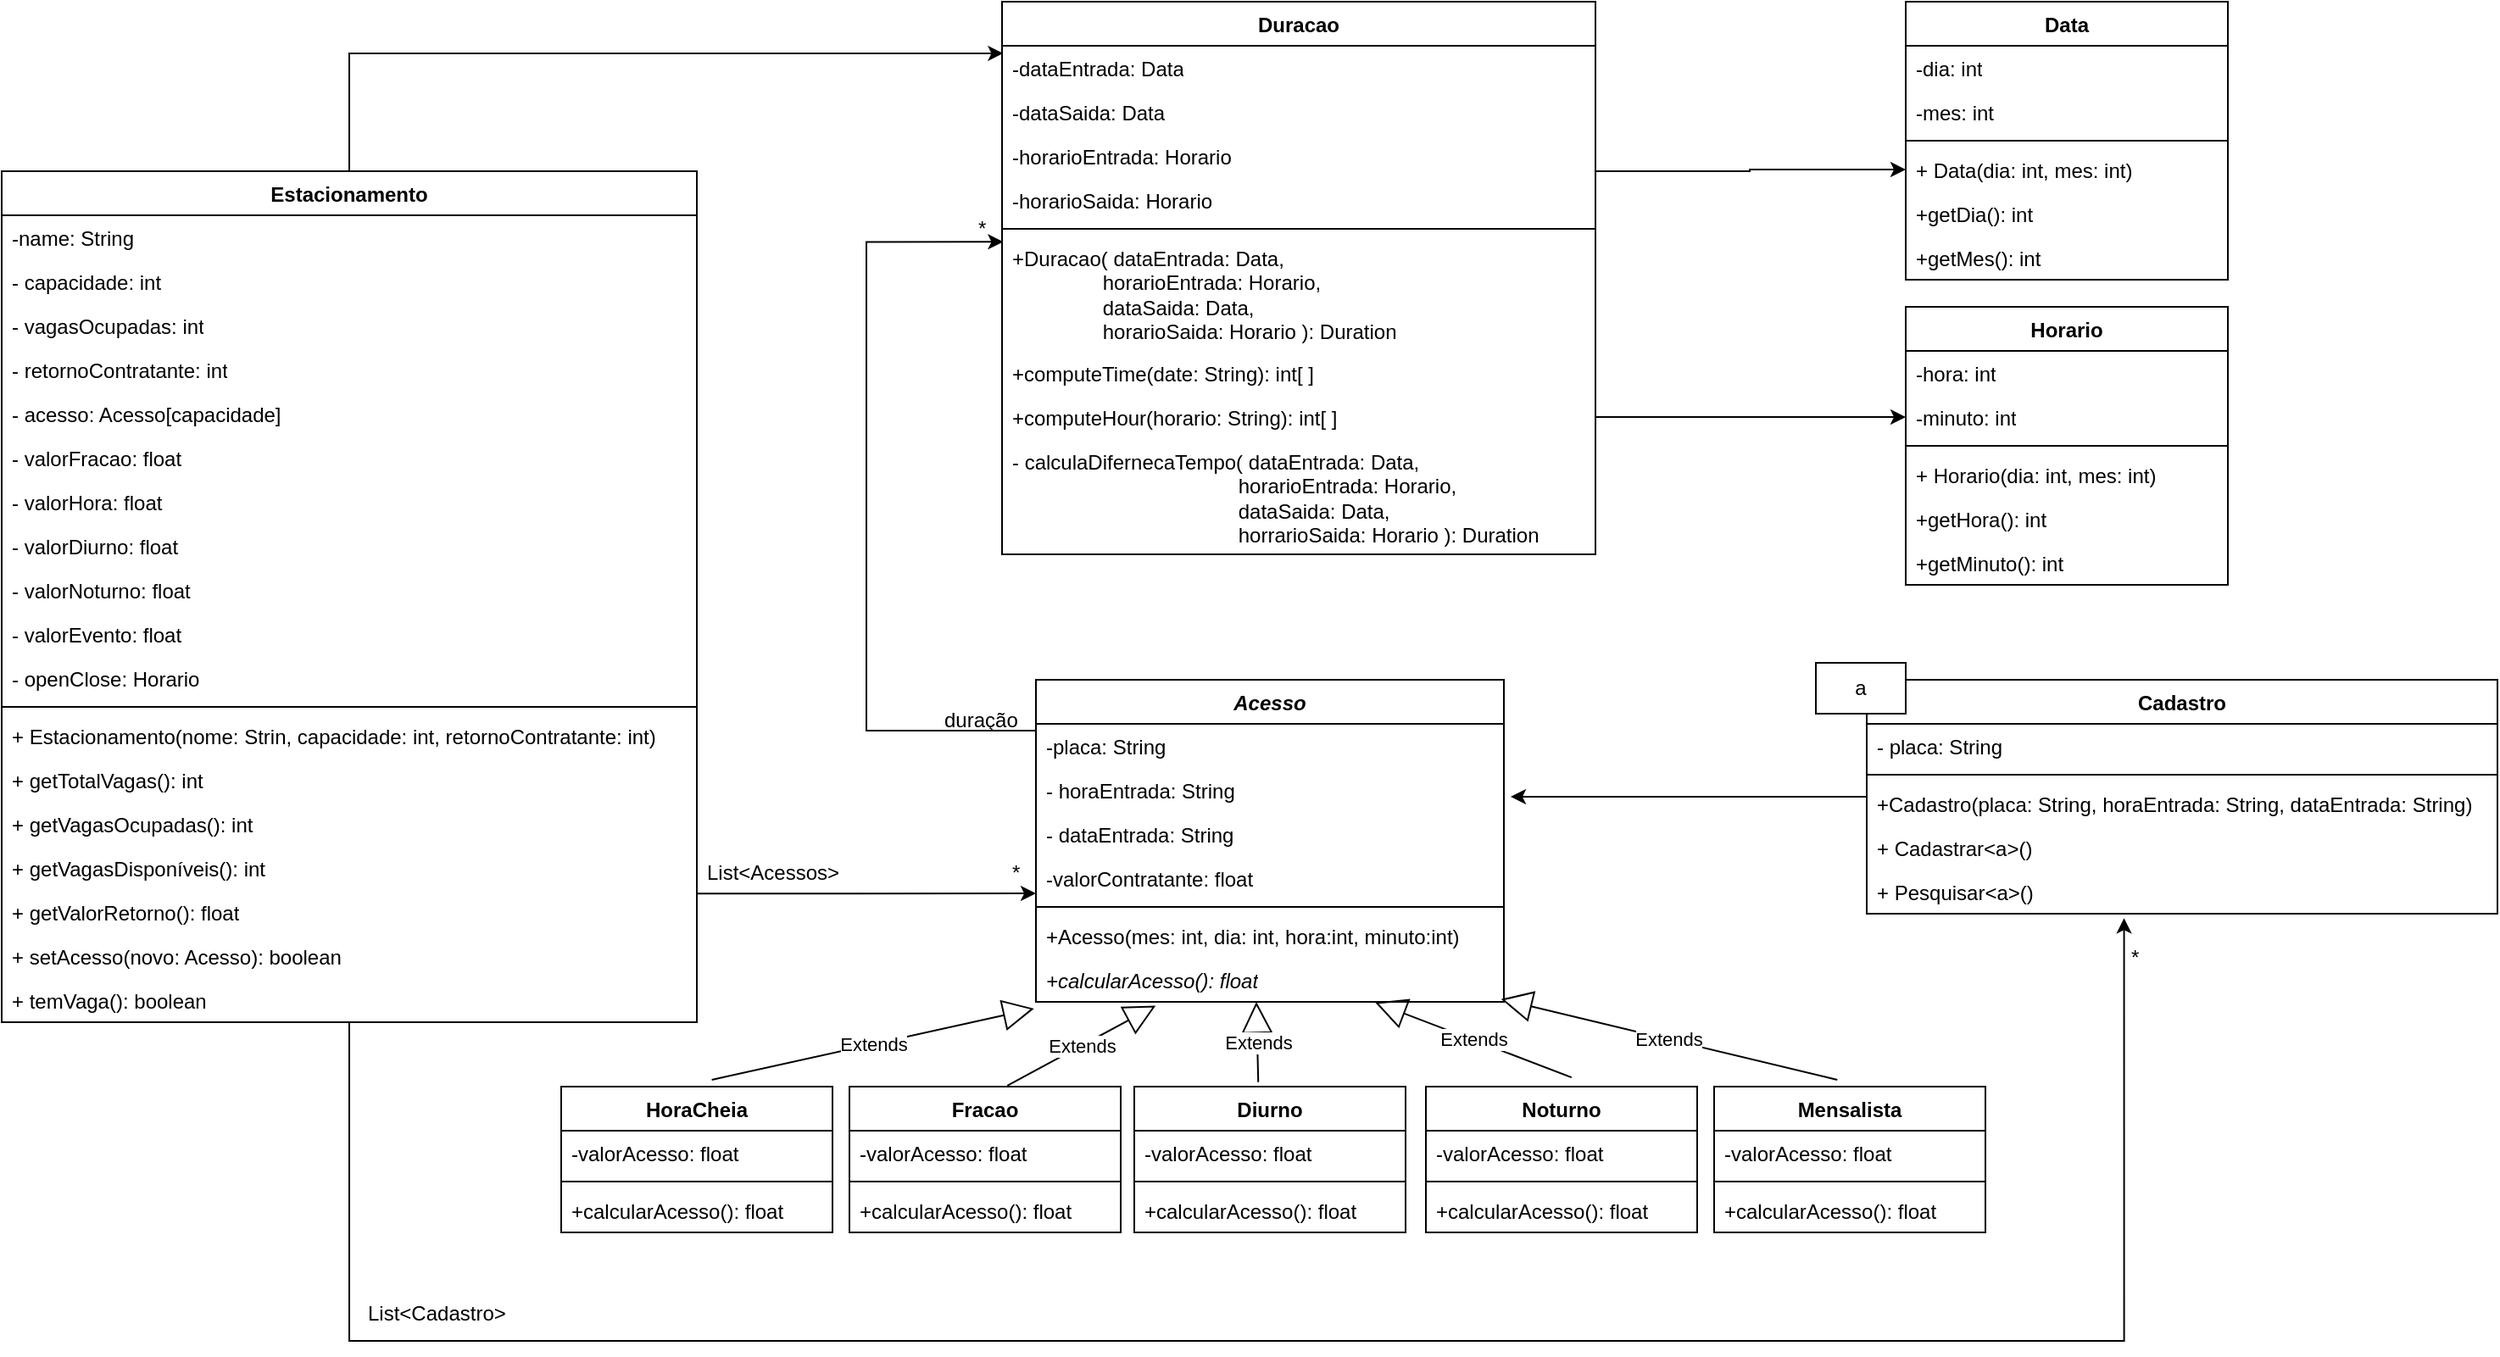<mxfile version="21.6.1" type="device">
  <diagram name="Página-1" id="mmUKzTArry9D1zL49pN7">
    <mxGraphModel dx="1120" dy="452" grid="1" gridSize="10" guides="1" tooltips="1" connect="1" arrows="1" fold="1" page="1" pageScale="1" pageWidth="827" pageHeight="1169" math="0" shadow="0">
      <root>
        <mxCell id="0" />
        <mxCell id="1" parent="0" />
        <mxCell id="WHtpZRMMai_dWj_vqTXx-1" value="Data" style="swimlane;fontStyle=1;align=center;verticalAlign=top;childLayout=stackLayout;horizontal=1;startSize=26;horizontalStack=0;resizeParent=1;resizeParentMax=0;resizeLast=0;collapsible=1;marginBottom=0;whiteSpace=wrap;html=1;" vertex="1" parent="1">
          <mxGeometry x="1383" y="630" width="190" height="164" as="geometry" />
        </mxCell>
        <mxCell id="WHtpZRMMai_dWj_vqTXx-2" value="-dia: int" style="text;strokeColor=none;fillColor=none;align=left;verticalAlign=top;spacingLeft=4;spacingRight=4;overflow=hidden;rotatable=0;points=[[0,0.5],[1,0.5]];portConstraint=eastwest;whiteSpace=wrap;html=1;" vertex="1" parent="WHtpZRMMai_dWj_vqTXx-1">
          <mxGeometry y="26" width="190" height="26" as="geometry" />
        </mxCell>
        <mxCell id="WHtpZRMMai_dWj_vqTXx-3" value="-mes: int" style="text;strokeColor=none;fillColor=none;align=left;verticalAlign=top;spacingLeft=4;spacingRight=4;overflow=hidden;rotatable=0;points=[[0,0.5],[1,0.5]];portConstraint=eastwest;whiteSpace=wrap;html=1;" vertex="1" parent="WHtpZRMMai_dWj_vqTXx-1">
          <mxGeometry y="52" width="190" height="26" as="geometry" />
        </mxCell>
        <mxCell id="WHtpZRMMai_dWj_vqTXx-4" value="" style="line;strokeWidth=1;fillColor=none;align=left;verticalAlign=middle;spacingTop=-1;spacingLeft=3;spacingRight=3;rotatable=0;labelPosition=right;points=[];portConstraint=eastwest;strokeColor=inherit;" vertex="1" parent="WHtpZRMMai_dWj_vqTXx-1">
          <mxGeometry y="78" width="190" height="8" as="geometry" />
        </mxCell>
        <mxCell id="WHtpZRMMai_dWj_vqTXx-5" value="+ Data(dia: int, mes: int)" style="text;strokeColor=none;fillColor=none;align=left;verticalAlign=top;spacingLeft=4;spacingRight=4;overflow=hidden;rotatable=0;points=[[0,0.5],[1,0.5]];portConstraint=eastwest;whiteSpace=wrap;html=1;" vertex="1" parent="WHtpZRMMai_dWj_vqTXx-1">
          <mxGeometry y="86" width="190" height="26" as="geometry" />
        </mxCell>
        <mxCell id="WHtpZRMMai_dWj_vqTXx-6" value="+getDia(): int" style="text;strokeColor=none;fillColor=none;align=left;verticalAlign=top;spacingLeft=4;spacingRight=4;overflow=hidden;rotatable=0;points=[[0,0.5],[1,0.5]];portConstraint=eastwest;whiteSpace=wrap;html=1;" vertex="1" parent="WHtpZRMMai_dWj_vqTXx-1">
          <mxGeometry y="112" width="190" height="26" as="geometry" />
        </mxCell>
        <mxCell id="WHtpZRMMai_dWj_vqTXx-7" value="+getMes(): int" style="text;strokeColor=none;fillColor=none;align=left;verticalAlign=top;spacingLeft=4;spacingRight=4;overflow=hidden;rotatable=0;points=[[0,0.5],[1,0.5]];portConstraint=eastwest;whiteSpace=wrap;html=1;" vertex="1" parent="WHtpZRMMai_dWj_vqTXx-1">
          <mxGeometry y="138" width="190" height="26" as="geometry" />
        </mxCell>
        <mxCell id="WHtpZRMMai_dWj_vqTXx-8" value="Duracao" style="swimlane;fontStyle=1;align=center;verticalAlign=top;childLayout=stackLayout;horizontal=1;startSize=26;horizontalStack=0;resizeParent=1;resizeParentMax=0;resizeLast=0;collapsible=1;marginBottom=0;whiteSpace=wrap;html=1;" vertex="1" parent="1">
          <mxGeometry x="850" y="630" width="350" height="326" as="geometry" />
        </mxCell>
        <mxCell id="WHtpZRMMai_dWj_vqTXx-9" value="-dataEntrada: Data" style="text;strokeColor=none;fillColor=none;align=left;verticalAlign=top;spacingLeft=4;spacingRight=4;overflow=hidden;rotatable=0;points=[[0,0.5],[1,0.5]];portConstraint=eastwest;whiteSpace=wrap;html=1;" vertex="1" parent="WHtpZRMMai_dWj_vqTXx-8">
          <mxGeometry y="26" width="350" height="26" as="geometry" />
        </mxCell>
        <mxCell id="WHtpZRMMai_dWj_vqTXx-10" value="-dataSaida: Data" style="text;strokeColor=none;fillColor=none;align=left;verticalAlign=top;spacingLeft=4;spacingRight=4;overflow=hidden;rotatable=0;points=[[0,0.5],[1,0.5]];portConstraint=eastwest;whiteSpace=wrap;html=1;" vertex="1" parent="WHtpZRMMai_dWj_vqTXx-8">
          <mxGeometry y="52" width="350" height="26" as="geometry" />
        </mxCell>
        <mxCell id="WHtpZRMMai_dWj_vqTXx-11" value="-horarioEntrada: Horario" style="text;strokeColor=none;fillColor=none;align=left;verticalAlign=top;spacingLeft=4;spacingRight=4;overflow=hidden;rotatable=0;points=[[0,0.5],[1,0.5]];portConstraint=eastwest;whiteSpace=wrap;html=1;" vertex="1" parent="WHtpZRMMai_dWj_vqTXx-8">
          <mxGeometry y="78" width="350" height="26" as="geometry" />
        </mxCell>
        <mxCell id="WHtpZRMMai_dWj_vqTXx-12" value="-horarioSaida: Horario" style="text;strokeColor=none;fillColor=none;align=left;verticalAlign=top;spacingLeft=4;spacingRight=4;overflow=hidden;rotatable=0;points=[[0,0.5],[1,0.5]];portConstraint=eastwest;whiteSpace=wrap;html=1;" vertex="1" parent="WHtpZRMMai_dWj_vqTXx-8">
          <mxGeometry y="104" width="350" height="26" as="geometry" />
        </mxCell>
        <mxCell id="WHtpZRMMai_dWj_vqTXx-13" value="" style="line;strokeWidth=1;fillColor=none;align=left;verticalAlign=middle;spacingTop=-1;spacingLeft=3;spacingRight=3;rotatable=0;labelPosition=right;points=[];portConstraint=eastwest;strokeColor=inherit;" vertex="1" parent="WHtpZRMMai_dWj_vqTXx-8">
          <mxGeometry y="130" width="350" height="8" as="geometry" />
        </mxCell>
        <mxCell id="WHtpZRMMai_dWj_vqTXx-14" value="+Duracao( dataEntrada: Data, &lt;br&gt;&lt;span style=&quot;white-space: pre;&quot;&gt;&#x9;&lt;/span&gt;&lt;span style=&quot;white-space: pre;&quot;&gt;&#x9;&lt;/span&gt;horarioEntrada: Horario,&lt;br&gt;&lt;span style=&quot;white-space: pre;&quot;&gt;&#x9;&lt;/span&gt;&lt;span style=&quot;white-space: pre;&quot;&gt;&#x9;&lt;/span&gt;dataSaida: Data,&lt;br&gt;&lt;span style=&quot;white-space: pre;&quot;&gt;&#x9;&lt;/span&gt;&lt;span style=&quot;white-space: pre;&quot;&gt;&#x9;&lt;/span&gt;horarioSaida: Horario ): Duration" style="text;strokeColor=none;fillColor=none;align=left;verticalAlign=top;spacingLeft=4;spacingRight=4;overflow=hidden;rotatable=0;points=[[0,0.5],[1,0.5]];portConstraint=eastwest;whiteSpace=wrap;html=1;" vertex="1" parent="WHtpZRMMai_dWj_vqTXx-8">
          <mxGeometry y="138" width="350" height="68" as="geometry" />
        </mxCell>
        <mxCell id="WHtpZRMMai_dWj_vqTXx-15" value="+computeTime(date: String): int[ ]" style="text;strokeColor=none;fillColor=none;align=left;verticalAlign=top;spacingLeft=4;spacingRight=4;overflow=hidden;rotatable=0;points=[[0,0.5],[1,0.5]];portConstraint=eastwest;whiteSpace=wrap;html=1;" vertex="1" parent="WHtpZRMMai_dWj_vqTXx-8">
          <mxGeometry y="206" width="350" height="26" as="geometry" />
        </mxCell>
        <mxCell id="WHtpZRMMai_dWj_vqTXx-16" value="+computeHour(horario: String): int[ ]" style="text;strokeColor=none;fillColor=none;align=left;verticalAlign=top;spacingLeft=4;spacingRight=4;overflow=hidden;rotatable=0;points=[[0,0.5],[1,0.5]];portConstraint=eastwest;whiteSpace=wrap;html=1;" vertex="1" parent="WHtpZRMMai_dWj_vqTXx-8">
          <mxGeometry y="232" width="350" height="26" as="geometry" />
        </mxCell>
        <mxCell id="WHtpZRMMai_dWj_vqTXx-17" value="- calculaDifernecaTempo( dataEntrada: Data, &lt;br&gt;&lt;span style=&quot;white-space: pre;&quot;&gt;&#x9;&lt;/span&gt;&lt;span style=&quot;white-space: pre;&quot;&gt;&#x9;&lt;/span&gt;&lt;span style=&quot;white-space: pre;&quot;&gt;&#x9;&lt;/span&gt;&lt;span style=&quot;white-space: pre;&quot;&gt;&#x9;&lt;/span&gt;&lt;span style=&quot;white-space: pre;&quot;&gt;&#x9;&lt;/span&gt;horarioEntrada: Horario,&lt;br&gt;&amp;nbsp;&lt;span style=&quot;white-space: pre;&quot;&gt;&#x9;&lt;/span&gt;&lt;span style=&quot;white-space: pre;&quot;&gt;&#x9;&lt;/span&gt;&lt;span style=&quot;white-space: pre;&quot;&gt;&#x9;&lt;/span&gt;&lt;span style=&quot;white-space: pre;&quot;&gt;&#x9;&lt;/span&gt;&lt;span style=&quot;white-space: pre;&quot;&gt;&#x9;&lt;/span&gt;dataSaida: Data,&lt;br&gt;&lt;span style=&quot;white-space: pre;&quot;&gt;&#x9;&lt;/span&gt;&lt;span style=&quot;white-space: pre;&quot;&gt;&#x9;&lt;/span&gt;&lt;span style=&quot;white-space: pre;&quot;&gt;&#x9;&lt;/span&gt;&lt;span style=&quot;white-space: pre;&quot;&gt;&#x9;&lt;/span&gt;&lt;span style=&quot;white-space: pre;&quot;&gt;&#x9;&lt;/span&gt;horrarioSaida: Horario ): Duration" style="text;strokeColor=none;fillColor=none;align=left;verticalAlign=top;spacingLeft=4;spacingRight=4;overflow=hidden;rotatable=0;points=[[0,0.5],[1,0.5]];portConstraint=eastwest;whiteSpace=wrap;html=1;" vertex="1" parent="WHtpZRMMai_dWj_vqTXx-8">
          <mxGeometry y="258" width="350" height="68" as="geometry" />
        </mxCell>
        <mxCell id="WHtpZRMMai_dWj_vqTXx-18" value="Horario" style="swimlane;fontStyle=1;align=center;verticalAlign=top;childLayout=stackLayout;horizontal=1;startSize=26;horizontalStack=0;resizeParent=1;resizeParentMax=0;resizeLast=0;collapsible=1;marginBottom=0;whiteSpace=wrap;html=1;" vertex="1" parent="1">
          <mxGeometry x="1383" y="810" width="190" height="164" as="geometry" />
        </mxCell>
        <mxCell id="WHtpZRMMai_dWj_vqTXx-19" value="-hora: int" style="text;strokeColor=none;fillColor=none;align=left;verticalAlign=top;spacingLeft=4;spacingRight=4;overflow=hidden;rotatable=0;points=[[0,0.5],[1,0.5]];portConstraint=eastwest;whiteSpace=wrap;html=1;" vertex="1" parent="WHtpZRMMai_dWj_vqTXx-18">
          <mxGeometry y="26" width="190" height="26" as="geometry" />
        </mxCell>
        <mxCell id="WHtpZRMMai_dWj_vqTXx-20" value="-minuto: int" style="text;strokeColor=none;fillColor=none;align=left;verticalAlign=top;spacingLeft=4;spacingRight=4;overflow=hidden;rotatable=0;points=[[0,0.5],[1,0.5]];portConstraint=eastwest;whiteSpace=wrap;html=1;" vertex="1" parent="WHtpZRMMai_dWj_vqTXx-18">
          <mxGeometry y="52" width="190" height="26" as="geometry" />
        </mxCell>
        <mxCell id="WHtpZRMMai_dWj_vqTXx-21" value="" style="line;strokeWidth=1;fillColor=none;align=left;verticalAlign=middle;spacingTop=-1;spacingLeft=3;spacingRight=3;rotatable=0;labelPosition=right;points=[];portConstraint=eastwest;strokeColor=inherit;" vertex="1" parent="WHtpZRMMai_dWj_vqTXx-18">
          <mxGeometry y="78" width="190" height="8" as="geometry" />
        </mxCell>
        <mxCell id="WHtpZRMMai_dWj_vqTXx-22" value="+ Horario(dia: int, mes: int)" style="text;strokeColor=none;fillColor=none;align=left;verticalAlign=top;spacingLeft=4;spacingRight=4;overflow=hidden;rotatable=0;points=[[0,0.5],[1,0.5]];portConstraint=eastwest;whiteSpace=wrap;html=1;" vertex="1" parent="WHtpZRMMai_dWj_vqTXx-18">
          <mxGeometry y="86" width="190" height="26" as="geometry" />
        </mxCell>
        <mxCell id="WHtpZRMMai_dWj_vqTXx-23" value="+getHora(): int" style="text;strokeColor=none;fillColor=none;align=left;verticalAlign=top;spacingLeft=4;spacingRight=4;overflow=hidden;rotatable=0;points=[[0,0.5],[1,0.5]];portConstraint=eastwest;whiteSpace=wrap;html=1;" vertex="1" parent="WHtpZRMMai_dWj_vqTXx-18">
          <mxGeometry y="112" width="190" height="26" as="geometry" />
        </mxCell>
        <mxCell id="WHtpZRMMai_dWj_vqTXx-24" value="+getMinuto(): int" style="text;strokeColor=none;fillColor=none;align=left;verticalAlign=top;spacingLeft=4;spacingRight=4;overflow=hidden;rotatable=0;points=[[0,0.5],[1,0.5]];portConstraint=eastwest;whiteSpace=wrap;html=1;" vertex="1" parent="WHtpZRMMai_dWj_vqTXx-18">
          <mxGeometry y="138" width="190" height="26" as="geometry" />
        </mxCell>
        <mxCell id="WHtpZRMMai_dWj_vqTXx-25" style="edgeStyle=orthogonalEdgeStyle;rounded=0;orthogonalLoop=1;jettySize=auto;html=1;entryX=0.002;entryY=0.054;entryDx=0;entryDy=0;entryPerimeter=0;" edge="1" parent="1" source="WHtpZRMMai_dWj_vqTXx-26" target="WHtpZRMMai_dWj_vqTXx-14">
          <mxGeometry relative="1" as="geometry">
            <mxPoint x="770" y="1125" as="targetPoint" />
            <Array as="points">
              <mxPoint x="770" y="1060" />
              <mxPoint x="770" y="772" />
            </Array>
          </mxGeometry>
        </mxCell>
        <mxCell id="WHtpZRMMai_dWj_vqTXx-26" value="&lt;i&gt;Acesso&lt;/i&gt;" style="swimlane;fontStyle=1;align=center;verticalAlign=top;childLayout=stackLayout;horizontal=1;startSize=26;horizontalStack=0;resizeParent=1;resizeParentMax=0;resizeLast=0;collapsible=1;marginBottom=0;whiteSpace=wrap;html=1;" vertex="1" parent="1">
          <mxGeometry x="870" y="1030" width="276" height="190" as="geometry" />
        </mxCell>
        <mxCell id="WHtpZRMMai_dWj_vqTXx-27" value="-placa: String" style="text;strokeColor=none;fillColor=none;align=left;verticalAlign=top;spacingLeft=4;spacingRight=4;overflow=hidden;rotatable=0;points=[[0,0.5],[1,0.5]];portConstraint=eastwest;whiteSpace=wrap;html=1;" vertex="1" parent="WHtpZRMMai_dWj_vqTXx-26">
          <mxGeometry y="26" width="276" height="26" as="geometry" />
        </mxCell>
        <mxCell id="WHtpZRMMai_dWj_vqTXx-28" value="- horaEntrada: String&amp;nbsp;&amp;nbsp;" style="text;strokeColor=none;fillColor=none;align=left;verticalAlign=top;spacingLeft=4;spacingRight=4;overflow=hidden;rotatable=0;points=[[0,0.5],[1,0.5]];portConstraint=eastwest;whiteSpace=wrap;html=1;" vertex="1" parent="WHtpZRMMai_dWj_vqTXx-26">
          <mxGeometry y="52" width="276" height="26" as="geometry" />
        </mxCell>
        <mxCell id="WHtpZRMMai_dWj_vqTXx-29" value="- dataEntrada: String&amp;nbsp;&amp;nbsp;" style="text;strokeColor=none;fillColor=none;align=left;verticalAlign=top;spacingLeft=4;spacingRight=4;overflow=hidden;rotatable=0;points=[[0,0.5],[1,0.5]];portConstraint=eastwest;whiteSpace=wrap;html=1;" vertex="1" parent="WHtpZRMMai_dWj_vqTXx-26">
          <mxGeometry y="78" width="276" height="26" as="geometry" />
        </mxCell>
        <mxCell id="WHtpZRMMai_dWj_vqTXx-30" value="-valorContratante: float" style="text;strokeColor=none;fillColor=none;align=left;verticalAlign=top;spacingLeft=4;spacingRight=4;overflow=hidden;rotatable=0;points=[[0,0.5],[1,0.5]];portConstraint=eastwest;whiteSpace=wrap;html=1;" vertex="1" parent="WHtpZRMMai_dWj_vqTXx-26">
          <mxGeometry y="104" width="276" height="26" as="geometry" />
        </mxCell>
        <mxCell id="WHtpZRMMai_dWj_vqTXx-31" value="" style="line;strokeWidth=1;fillColor=none;align=left;verticalAlign=middle;spacingTop=-1;spacingLeft=3;spacingRight=3;rotatable=0;labelPosition=right;points=[];portConstraint=eastwest;strokeColor=inherit;" vertex="1" parent="WHtpZRMMai_dWj_vqTXx-26">
          <mxGeometry y="130" width="276" height="8" as="geometry" />
        </mxCell>
        <mxCell id="WHtpZRMMai_dWj_vqTXx-32" value="+Acesso(mes: int, dia: int, hora:int, minuto:int)" style="text;strokeColor=none;fillColor=none;align=left;verticalAlign=top;spacingLeft=4;spacingRight=4;overflow=hidden;rotatable=0;points=[[0,0.5],[1,0.5]];portConstraint=eastwest;whiteSpace=wrap;html=1;" vertex="1" parent="WHtpZRMMai_dWj_vqTXx-26">
          <mxGeometry y="138" width="276" height="26" as="geometry" />
        </mxCell>
        <mxCell id="WHtpZRMMai_dWj_vqTXx-33" value="&lt;i&gt;+calcularAcesso(): float&lt;/i&gt;" style="text;strokeColor=none;fillColor=none;align=left;verticalAlign=top;spacingLeft=4;spacingRight=4;overflow=hidden;rotatable=0;points=[[0,0.5],[1,0.5]];portConstraint=eastwest;whiteSpace=wrap;html=1;" vertex="1" parent="WHtpZRMMai_dWj_vqTXx-26">
          <mxGeometry y="164" width="276" height="26" as="geometry" />
        </mxCell>
        <mxCell id="WHtpZRMMai_dWj_vqTXx-34" value="Fracao" style="swimlane;fontStyle=1;align=center;verticalAlign=top;childLayout=stackLayout;horizontal=1;startSize=26;horizontalStack=0;resizeParent=1;resizeParentMax=0;resizeLast=0;collapsible=1;marginBottom=0;whiteSpace=wrap;html=1;" vertex="1" parent="1">
          <mxGeometry x="760" y="1270" width="160" height="86" as="geometry" />
        </mxCell>
        <mxCell id="WHtpZRMMai_dWj_vqTXx-35" value="-valorAcesso: float" style="text;strokeColor=none;fillColor=none;align=left;verticalAlign=top;spacingLeft=4;spacingRight=4;overflow=hidden;rotatable=0;points=[[0,0.5],[1,0.5]];portConstraint=eastwest;whiteSpace=wrap;html=1;" vertex="1" parent="WHtpZRMMai_dWj_vqTXx-34">
          <mxGeometry y="26" width="160" height="26" as="geometry" />
        </mxCell>
        <mxCell id="WHtpZRMMai_dWj_vqTXx-36" value="" style="line;strokeWidth=1;fillColor=none;align=left;verticalAlign=middle;spacingTop=-1;spacingLeft=3;spacingRight=3;rotatable=0;labelPosition=right;points=[];portConstraint=eastwest;strokeColor=inherit;" vertex="1" parent="WHtpZRMMai_dWj_vqTXx-34">
          <mxGeometry y="52" width="160" height="8" as="geometry" />
        </mxCell>
        <mxCell id="WHtpZRMMai_dWj_vqTXx-37" value="+calcularAcesso(): float" style="text;strokeColor=none;fillColor=none;align=left;verticalAlign=top;spacingLeft=4;spacingRight=4;overflow=hidden;rotatable=0;points=[[0,0.5],[1,0.5]];portConstraint=eastwest;whiteSpace=wrap;html=1;" vertex="1" parent="WHtpZRMMai_dWj_vqTXx-34">
          <mxGeometry y="60" width="160" height="26" as="geometry" />
        </mxCell>
        <mxCell id="WHtpZRMMai_dWj_vqTXx-38" value="Diurno" style="swimlane;fontStyle=1;align=center;verticalAlign=top;childLayout=stackLayout;horizontal=1;startSize=26;horizontalStack=0;resizeParent=1;resizeParentMax=0;resizeLast=0;collapsible=1;marginBottom=0;whiteSpace=wrap;html=1;" vertex="1" parent="1">
          <mxGeometry x="928" y="1270" width="160" height="86" as="geometry" />
        </mxCell>
        <mxCell id="WHtpZRMMai_dWj_vqTXx-39" value="-valorAcesso: float" style="text;strokeColor=none;fillColor=none;align=left;verticalAlign=top;spacingLeft=4;spacingRight=4;overflow=hidden;rotatable=0;points=[[0,0.5],[1,0.5]];portConstraint=eastwest;whiteSpace=wrap;html=1;" vertex="1" parent="WHtpZRMMai_dWj_vqTXx-38">
          <mxGeometry y="26" width="160" height="26" as="geometry" />
        </mxCell>
        <mxCell id="WHtpZRMMai_dWj_vqTXx-40" value="" style="line;strokeWidth=1;fillColor=none;align=left;verticalAlign=middle;spacingTop=-1;spacingLeft=3;spacingRight=3;rotatable=0;labelPosition=right;points=[];portConstraint=eastwest;strokeColor=inherit;" vertex="1" parent="WHtpZRMMai_dWj_vqTXx-38">
          <mxGeometry y="52" width="160" height="8" as="geometry" />
        </mxCell>
        <mxCell id="WHtpZRMMai_dWj_vqTXx-41" value="+calcularAcesso(): float" style="text;strokeColor=none;fillColor=none;align=left;verticalAlign=top;spacingLeft=4;spacingRight=4;overflow=hidden;rotatable=0;points=[[0,0.5],[1,0.5]];portConstraint=eastwest;whiteSpace=wrap;html=1;" vertex="1" parent="WHtpZRMMai_dWj_vqTXx-38">
          <mxGeometry y="60" width="160" height="26" as="geometry" />
        </mxCell>
        <mxCell id="WHtpZRMMai_dWj_vqTXx-42" value="Noturno" style="swimlane;fontStyle=1;align=center;verticalAlign=top;childLayout=stackLayout;horizontal=1;startSize=26;horizontalStack=0;resizeParent=1;resizeParentMax=0;resizeLast=0;collapsible=1;marginBottom=0;whiteSpace=wrap;html=1;" vertex="1" parent="1">
          <mxGeometry x="1100" y="1270" width="160" height="86" as="geometry" />
        </mxCell>
        <mxCell id="WHtpZRMMai_dWj_vqTXx-43" value="-valorAcesso: float" style="text;strokeColor=none;fillColor=none;align=left;verticalAlign=top;spacingLeft=4;spacingRight=4;overflow=hidden;rotatable=0;points=[[0,0.5],[1,0.5]];portConstraint=eastwest;whiteSpace=wrap;html=1;" vertex="1" parent="WHtpZRMMai_dWj_vqTXx-42">
          <mxGeometry y="26" width="160" height="26" as="geometry" />
        </mxCell>
        <mxCell id="WHtpZRMMai_dWj_vqTXx-44" value="" style="line;strokeWidth=1;fillColor=none;align=left;verticalAlign=middle;spacingTop=-1;spacingLeft=3;spacingRight=3;rotatable=0;labelPosition=right;points=[];portConstraint=eastwest;strokeColor=inherit;" vertex="1" parent="WHtpZRMMai_dWj_vqTXx-42">
          <mxGeometry y="52" width="160" height="8" as="geometry" />
        </mxCell>
        <mxCell id="WHtpZRMMai_dWj_vqTXx-45" value="+calcularAcesso(): float" style="text;strokeColor=none;fillColor=none;align=left;verticalAlign=top;spacingLeft=4;spacingRight=4;overflow=hidden;rotatable=0;points=[[0,0.5],[1,0.5]];portConstraint=eastwest;whiteSpace=wrap;html=1;" vertex="1" parent="WHtpZRMMai_dWj_vqTXx-42">
          <mxGeometry y="60" width="160" height="26" as="geometry" />
        </mxCell>
        <mxCell id="WHtpZRMMai_dWj_vqTXx-46" value="Mensalista" style="swimlane;fontStyle=1;align=center;verticalAlign=top;childLayout=stackLayout;horizontal=1;startSize=26;horizontalStack=0;resizeParent=1;resizeParentMax=0;resizeLast=0;collapsible=1;marginBottom=0;whiteSpace=wrap;html=1;" vertex="1" parent="1">
          <mxGeometry x="1270" y="1270" width="160" height="86" as="geometry" />
        </mxCell>
        <mxCell id="WHtpZRMMai_dWj_vqTXx-47" value="-valorAcesso: float" style="text;strokeColor=none;fillColor=none;align=left;verticalAlign=top;spacingLeft=4;spacingRight=4;overflow=hidden;rotatable=0;points=[[0,0.5],[1,0.5]];portConstraint=eastwest;whiteSpace=wrap;html=1;" vertex="1" parent="WHtpZRMMai_dWj_vqTXx-46">
          <mxGeometry y="26" width="160" height="26" as="geometry" />
        </mxCell>
        <mxCell id="WHtpZRMMai_dWj_vqTXx-48" value="" style="line;strokeWidth=1;fillColor=none;align=left;verticalAlign=middle;spacingTop=-1;spacingLeft=3;spacingRight=3;rotatable=0;labelPosition=right;points=[];portConstraint=eastwest;strokeColor=inherit;" vertex="1" parent="WHtpZRMMai_dWj_vqTXx-46">
          <mxGeometry y="52" width="160" height="8" as="geometry" />
        </mxCell>
        <mxCell id="WHtpZRMMai_dWj_vqTXx-49" value="+calcularAcesso(): float" style="text;strokeColor=none;fillColor=none;align=left;verticalAlign=top;spacingLeft=4;spacingRight=4;overflow=hidden;rotatable=0;points=[[0,0.5],[1,0.5]];portConstraint=eastwest;whiteSpace=wrap;html=1;" vertex="1" parent="WHtpZRMMai_dWj_vqTXx-46">
          <mxGeometry y="60" width="160" height="26" as="geometry" />
        </mxCell>
        <mxCell id="WHtpZRMMai_dWj_vqTXx-50" value="HoraCheia" style="swimlane;fontStyle=1;align=center;verticalAlign=top;childLayout=stackLayout;horizontal=1;startSize=26;horizontalStack=0;resizeParent=1;resizeParentMax=0;resizeLast=0;collapsible=1;marginBottom=0;whiteSpace=wrap;html=1;" vertex="1" parent="1">
          <mxGeometry x="590" y="1270" width="160" height="86" as="geometry" />
        </mxCell>
        <mxCell id="WHtpZRMMai_dWj_vqTXx-51" value="-valorAcesso: float" style="text;strokeColor=none;fillColor=none;align=left;verticalAlign=top;spacingLeft=4;spacingRight=4;overflow=hidden;rotatable=0;points=[[0,0.5],[1,0.5]];portConstraint=eastwest;whiteSpace=wrap;html=1;" vertex="1" parent="WHtpZRMMai_dWj_vqTXx-50">
          <mxGeometry y="26" width="160" height="26" as="geometry" />
        </mxCell>
        <mxCell id="WHtpZRMMai_dWj_vqTXx-52" value="" style="line;strokeWidth=1;fillColor=none;align=left;verticalAlign=middle;spacingTop=-1;spacingLeft=3;spacingRight=3;rotatable=0;labelPosition=right;points=[];portConstraint=eastwest;strokeColor=inherit;" vertex="1" parent="WHtpZRMMai_dWj_vqTXx-50">
          <mxGeometry y="52" width="160" height="8" as="geometry" />
        </mxCell>
        <mxCell id="WHtpZRMMai_dWj_vqTXx-53" value="+calcularAcesso(): float" style="text;strokeColor=none;fillColor=none;align=left;verticalAlign=top;spacingLeft=4;spacingRight=4;overflow=hidden;rotatable=0;points=[[0,0.5],[1,0.5]];portConstraint=eastwest;whiteSpace=wrap;html=1;" vertex="1" parent="WHtpZRMMai_dWj_vqTXx-50">
          <mxGeometry y="60" width="160" height="26" as="geometry" />
        </mxCell>
        <mxCell id="WHtpZRMMai_dWj_vqTXx-54" value="Extends" style="endArrow=block;endSize=16;endFill=0;html=1;rounded=0;exitX=0.555;exitY=-0.047;exitDx=0;exitDy=0;exitPerimeter=0;entryX=-0.004;entryY=1.152;entryDx=0;entryDy=0;entryPerimeter=0;" edge="1" parent="1" source="WHtpZRMMai_dWj_vqTXx-50" target="WHtpZRMMai_dWj_vqTXx-33">
          <mxGeometry width="160" relative="1" as="geometry">
            <mxPoint x="1410" y="1510" as="sourcePoint" />
            <mxPoint x="1570" y="1510" as="targetPoint" />
          </mxGeometry>
        </mxCell>
        <mxCell id="WHtpZRMMai_dWj_vqTXx-55" value="Extends" style="endArrow=block;endSize=16;endFill=0;html=1;rounded=0;exitX=0.582;exitY=-0.007;exitDx=0;exitDy=0;exitPerimeter=0;entryX=0.256;entryY=1.086;entryDx=0;entryDy=0;entryPerimeter=0;" edge="1" parent="1" source="WHtpZRMMai_dWj_vqTXx-34" target="WHtpZRMMai_dWj_vqTXx-33">
          <mxGeometry width="160" relative="1" as="geometry">
            <mxPoint x="1410" y="1510" as="sourcePoint" />
            <mxPoint x="1380" y="1480" as="targetPoint" />
          </mxGeometry>
        </mxCell>
        <mxCell id="WHtpZRMMai_dWj_vqTXx-56" value="Extends" style="endArrow=block;endSize=16;endFill=0;html=1;rounded=0;exitX=0.457;exitY=-0.031;exitDx=0;exitDy=0;exitPerimeter=0;entryX=0.471;entryY=1;entryDx=0;entryDy=0;entryPerimeter=0;" edge="1" parent="1" source="WHtpZRMMai_dWj_vqTXx-38" target="WHtpZRMMai_dWj_vqTXx-33">
          <mxGeometry width="160" relative="1" as="geometry">
            <mxPoint x="1410" y="1510" as="sourcePoint" />
            <mxPoint x="1570" y="1510" as="targetPoint" />
          </mxGeometry>
        </mxCell>
        <mxCell id="WHtpZRMMai_dWj_vqTXx-57" value="Extends" style="endArrow=block;endSize=16;endFill=0;html=1;rounded=0;exitX=0.537;exitY=-0.063;exitDx=0;exitDy=0;exitPerimeter=0;entryX=0.725;entryY=1.013;entryDx=0;entryDy=0;entryPerimeter=0;" edge="1" parent="1" source="WHtpZRMMai_dWj_vqTXx-42" target="WHtpZRMMai_dWj_vqTXx-33">
          <mxGeometry width="160" relative="1" as="geometry">
            <mxPoint x="1410" y="1510" as="sourcePoint" />
            <mxPoint x="1570" y="1510" as="targetPoint" />
          </mxGeometry>
        </mxCell>
        <mxCell id="WHtpZRMMai_dWj_vqTXx-58" value="Extends" style="endArrow=block;endSize=16;endFill=0;html=1;rounded=0;exitX=0.454;exitY=-0.047;exitDx=0;exitDy=0;exitPerimeter=0;entryX=0.994;entryY=0.938;entryDx=0;entryDy=0;entryPerimeter=0;" edge="1" parent="1" source="WHtpZRMMai_dWj_vqTXx-46" target="WHtpZRMMai_dWj_vqTXx-33">
          <mxGeometry width="160" relative="1" as="geometry">
            <mxPoint x="1410" y="1510" as="sourcePoint" />
            <mxPoint x="1620" y="1480" as="targetPoint" />
          </mxGeometry>
        </mxCell>
        <mxCell id="WHtpZRMMai_dWj_vqTXx-59" style="edgeStyle=orthogonalEdgeStyle;rounded=0;orthogonalLoop=1;jettySize=auto;html=1;" edge="1" parent="1" source="WHtpZRMMai_dWj_vqTXx-60">
          <mxGeometry relative="1" as="geometry">
            <mxPoint x="1150" y="1099" as="targetPoint" />
          </mxGeometry>
        </mxCell>
        <mxCell id="WHtpZRMMai_dWj_vqTXx-60" value="Cadastro" style="swimlane;fontStyle=1;align=center;verticalAlign=top;childLayout=stackLayout;horizontal=1;startSize=26;horizontalStack=0;resizeParent=1;resizeParentMax=0;resizeLast=0;collapsible=1;marginBottom=0;whiteSpace=wrap;html=1;" vertex="1" parent="1">
          <mxGeometry x="1360" y="1030" width="372" height="138" as="geometry" />
        </mxCell>
        <mxCell id="WHtpZRMMai_dWj_vqTXx-61" value="- placa: String&amp;nbsp;" style="text;strokeColor=none;fillColor=none;align=left;verticalAlign=top;spacingLeft=4;spacingRight=4;overflow=hidden;rotatable=0;points=[[0,0.5],[1,0.5]];portConstraint=eastwest;whiteSpace=wrap;html=1;" vertex="1" parent="WHtpZRMMai_dWj_vqTXx-60">
          <mxGeometry y="26" width="372" height="26" as="geometry" />
        </mxCell>
        <mxCell id="WHtpZRMMai_dWj_vqTXx-62" value="" style="line;strokeWidth=1;fillColor=none;align=left;verticalAlign=middle;spacingTop=-1;spacingLeft=3;spacingRight=3;rotatable=0;labelPosition=right;points=[];portConstraint=eastwest;strokeColor=inherit;" vertex="1" parent="WHtpZRMMai_dWj_vqTXx-60">
          <mxGeometry y="52" width="372" height="8" as="geometry" />
        </mxCell>
        <mxCell id="WHtpZRMMai_dWj_vqTXx-63" value="+Cadastro(placa: String, horaEntrada: String, dataEntrada: String)" style="text;strokeColor=none;fillColor=none;align=left;verticalAlign=top;spacingLeft=4;spacingRight=4;overflow=hidden;rotatable=0;points=[[0,0.5],[1,0.5]];portConstraint=eastwest;whiteSpace=wrap;html=1;" vertex="1" parent="WHtpZRMMai_dWj_vqTXx-60">
          <mxGeometry y="60" width="372" height="26" as="geometry" />
        </mxCell>
        <mxCell id="WHtpZRMMai_dWj_vqTXx-64" value="+ Cadastrar&amp;lt;a&amp;gt;()&amp;nbsp;" style="text;strokeColor=none;fillColor=none;align=left;verticalAlign=top;spacingLeft=4;spacingRight=4;overflow=hidden;rotatable=0;points=[[0,0.5],[1,0.5]];portConstraint=eastwest;whiteSpace=wrap;html=1;" vertex="1" parent="WHtpZRMMai_dWj_vqTXx-60">
          <mxGeometry y="86" width="372" height="26" as="geometry" />
        </mxCell>
        <mxCell id="WHtpZRMMai_dWj_vqTXx-65" value="+ Pesquisar&amp;lt;a&amp;gt;()&amp;nbsp;" style="text;strokeColor=none;fillColor=none;align=left;verticalAlign=top;spacingLeft=4;spacingRight=4;overflow=hidden;rotatable=0;points=[[0,0.5],[1,0.5]];portConstraint=eastwest;whiteSpace=wrap;html=1;" vertex="1" parent="WHtpZRMMai_dWj_vqTXx-60">
          <mxGeometry y="112" width="372" height="26" as="geometry" />
        </mxCell>
        <mxCell id="WHtpZRMMai_dWj_vqTXx-66" value="a" style="rounded=0;whiteSpace=wrap;html=1;" vertex="1" parent="1">
          <mxGeometry x="1330" y="1020" width="53" height="30" as="geometry" />
        </mxCell>
        <mxCell id="WHtpZRMMai_dWj_vqTXx-67" style="edgeStyle=orthogonalEdgeStyle;rounded=0;orthogonalLoop=1;jettySize=auto;html=1;entryX=0.408;entryY=1.101;entryDx=0;entryDy=0;entryPerimeter=0;" edge="1" parent="1" source="WHtpZRMMai_dWj_vqTXx-69" target="WHtpZRMMai_dWj_vqTXx-65">
          <mxGeometry relative="1" as="geometry">
            <mxPoint x="470" y="1470" as="targetPoint" />
            <Array as="points">
              <mxPoint x="465" y="1420" />
              <mxPoint x="1512" y="1420" />
            </Array>
          </mxGeometry>
        </mxCell>
        <mxCell id="WHtpZRMMai_dWj_vqTXx-68" style="edgeStyle=orthogonalEdgeStyle;rounded=0;orthogonalLoop=1;jettySize=auto;html=1;entryX=0.002;entryY=0.172;entryDx=0;entryDy=0;entryPerimeter=0;" edge="1" parent="1" source="WHtpZRMMai_dWj_vqTXx-69" target="WHtpZRMMai_dWj_vqTXx-9">
          <mxGeometry relative="1" as="geometry" />
        </mxCell>
        <mxCell id="WHtpZRMMai_dWj_vqTXx-69" value="Estacionamento" style="swimlane;fontStyle=1;align=center;verticalAlign=top;childLayout=stackLayout;horizontal=1;startSize=26;horizontalStack=0;resizeParent=1;resizeParentMax=0;resizeLast=0;collapsible=1;marginBottom=0;whiteSpace=wrap;html=1;" vertex="1" parent="1">
          <mxGeometry x="260" y="730" width="410" height="502" as="geometry" />
        </mxCell>
        <mxCell id="WHtpZRMMai_dWj_vqTXx-70" value="-name: String" style="text;strokeColor=none;fillColor=none;align=left;verticalAlign=top;spacingLeft=4;spacingRight=4;overflow=hidden;rotatable=0;points=[[0,0.5],[1,0.5]];portConstraint=eastwest;whiteSpace=wrap;html=1;" vertex="1" parent="WHtpZRMMai_dWj_vqTXx-69">
          <mxGeometry y="26" width="410" height="26" as="geometry" />
        </mxCell>
        <mxCell id="WHtpZRMMai_dWj_vqTXx-71" value="- capacidade: int" style="text;strokeColor=none;fillColor=none;align=left;verticalAlign=top;spacingLeft=4;spacingRight=4;overflow=hidden;rotatable=0;points=[[0,0.5],[1,0.5]];portConstraint=eastwest;whiteSpace=wrap;html=1;" vertex="1" parent="WHtpZRMMai_dWj_vqTXx-69">
          <mxGeometry y="52" width="410" height="26" as="geometry" />
        </mxCell>
        <mxCell id="WHtpZRMMai_dWj_vqTXx-72" value="- vagasOcupadas: int" style="text;strokeColor=none;fillColor=none;align=left;verticalAlign=top;spacingLeft=4;spacingRight=4;overflow=hidden;rotatable=0;points=[[0,0.5],[1,0.5]];portConstraint=eastwest;whiteSpace=wrap;html=1;" vertex="1" parent="WHtpZRMMai_dWj_vqTXx-69">
          <mxGeometry y="78" width="410" height="26" as="geometry" />
        </mxCell>
        <mxCell id="WHtpZRMMai_dWj_vqTXx-73" value="- retornoContratante: int" style="text;strokeColor=none;fillColor=none;align=left;verticalAlign=top;spacingLeft=4;spacingRight=4;overflow=hidden;rotatable=0;points=[[0,0.5],[1,0.5]];portConstraint=eastwest;whiteSpace=wrap;html=1;" vertex="1" parent="WHtpZRMMai_dWj_vqTXx-69">
          <mxGeometry y="104" width="410" height="26" as="geometry" />
        </mxCell>
        <mxCell id="WHtpZRMMai_dWj_vqTXx-74" value="- acesso: Acesso[capacidade]" style="text;strokeColor=none;fillColor=none;align=left;verticalAlign=top;spacingLeft=4;spacingRight=4;overflow=hidden;rotatable=0;points=[[0,0.5],[1,0.5]];portConstraint=eastwest;whiteSpace=wrap;html=1;" vertex="1" parent="WHtpZRMMai_dWj_vqTXx-69">
          <mxGeometry y="130" width="410" height="26" as="geometry" />
        </mxCell>
        <mxCell id="WHtpZRMMai_dWj_vqTXx-75" value="- valorFracao: float&amp;nbsp;" style="text;strokeColor=none;fillColor=none;align=left;verticalAlign=top;spacingLeft=4;spacingRight=4;overflow=hidden;rotatable=0;points=[[0,0.5],[1,0.5]];portConstraint=eastwest;whiteSpace=wrap;html=1;" vertex="1" parent="WHtpZRMMai_dWj_vqTXx-69">
          <mxGeometry y="156" width="410" height="26" as="geometry" />
        </mxCell>
        <mxCell id="WHtpZRMMai_dWj_vqTXx-76" value="- valorHora: float&amp;nbsp;" style="text;strokeColor=none;fillColor=none;align=left;verticalAlign=top;spacingLeft=4;spacingRight=4;overflow=hidden;rotatable=0;points=[[0,0.5],[1,0.5]];portConstraint=eastwest;whiteSpace=wrap;html=1;" vertex="1" parent="WHtpZRMMai_dWj_vqTXx-69">
          <mxGeometry y="182" width="410" height="26" as="geometry" />
        </mxCell>
        <mxCell id="WHtpZRMMai_dWj_vqTXx-77" value="- valorDiurno: float&amp;nbsp;" style="text;strokeColor=none;fillColor=none;align=left;verticalAlign=top;spacingLeft=4;spacingRight=4;overflow=hidden;rotatable=0;points=[[0,0.5],[1,0.5]];portConstraint=eastwest;whiteSpace=wrap;html=1;" vertex="1" parent="WHtpZRMMai_dWj_vqTXx-69">
          <mxGeometry y="208" width="410" height="26" as="geometry" />
        </mxCell>
        <mxCell id="WHtpZRMMai_dWj_vqTXx-78" value="- valorNoturno: float&amp;nbsp;" style="text;strokeColor=none;fillColor=none;align=left;verticalAlign=top;spacingLeft=4;spacingRight=4;overflow=hidden;rotatable=0;points=[[0,0.5],[1,0.5]];portConstraint=eastwest;whiteSpace=wrap;html=1;" vertex="1" parent="WHtpZRMMai_dWj_vqTXx-69">
          <mxGeometry y="234" width="410" height="26" as="geometry" />
        </mxCell>
        <mxCell id="WHtpZRMMai_dWj_vqTXx-79" value="- valorEvento: float&amp;nbsp;" style="text;strokeColor=none;fillColor=none;align=left;verticalAlign=top;spacingLeft=4;spacingRight=4;overflow=hidden;rotatable=0;points=[[0,0.5],[1,0.5]];portConstraint=eastwest;whiteSpace=wrap;html=1;" vertex="1" parent="WHtpZRMMai_dWj_vqTXx-69">
          <mxGeometry y="260" width="410" height="26" as="geometry" />
        </mxCell>
        <mxCell id="WHtpZRMMai_dWj_vqTXx-80" value="- openClose: Horario" style="text;strokeColor=none;fillColor=none;align=left;verticalAlign=top;spacingLeft=4;spacingRight=4;overflow=hidden;rotatable=0;points=[[0,0.5],[1,0.5]];portConstraint=eastwest;whiteSpace=wrap;html=1;" vertex="1" parent="WHtpZRMMai_dWj_vqTXx-69">
          <mxGeometry y="286" width="410" height="26" as="geometry" />
        </mxCell>
        <mxCell id="WHtpZRMMai_dWj_vqTXx-81" value="" style="line;strokeWidth=1;fillColor=none;align=left;verticalAlign=middle;spacingTop=-1;spacingLeft=3;spacingRight=3;rotatable=0;labelPosition=right;points=[];portConstraint=eastwest;strokeColor=inherit;" vertex="1" parent="WHtpZRMMai_dWj_vqTXx-69">
          <mxGeometry y="312" width="410" height="8" as="geometry" />
        </mxCell>
        <mxCell id="WHtpZRMMai_dWj_vqTXx-82" value="+ Estacionamento(nome: Strin, capacidade: int, retornoContratante: int)" style="text;strokeColor=none;fillColor=none;align=left;verticalAlign=top;spacingLeft=4;spacingRight=4;overflow=hidden;rotatable=0;points=[[0,0.5],[1,0.5]];portConstraint=eastwest;whiteSpace=wrap;html=1;" vertex="1" parent="WHtpZRMMai_dWj_vqTXx-69">
          <mxGeometry y="320" width="410" height="26" as="geometry" />
        </mxCell>
        <mxCell id="WHtpZRMMai_dWj_vqTXx-83" value="+ getTotalVagas(): int&amp;nbsp;" style="text;strokeColor=none;fillColor=none;align=left;verticalAlign=top;spacingLeft=4;spacingRight=4;overflow=hidden;rotatable=0;points=[[0,0.5],[1,0.5]];portConstraint=eastwest;whiteSpace=wrap;html=1;" vertex="1" parent="WHtpZRMMai_dWj_vqTXx-69">
          <mxGeometry y="346" width="410" height="26" as="geometry" />
        </mxCell>
        <mxCell id="WHtpZRMMai_dWj_vqTXx-84" value="+ getVagasOcupadas(): int&amp;nbsp;" style="text;strokeColor=none;fillColor=none;align=left;verticalAlign=top;spacingLeft=4;spacingRight=4;overflow=hidden;rotatable=0;points=[[0,0.5],[1,0.5]];portConstraint=eastwest;whiteSpace=wrap;html=1;" vertex="1" parent="WHtpZRMMai_dWj_vqTXx-69">
          <mxGeometry y="372" width="410" height="26" as="geometry" />
        </mxCell>
        <mxCell id="WHtpZRMMai_dWj_vqTXx-85" value="+ getVagasDisponíveis(): int&amp;nbsp;" style="text;strokeColor=none;fillColor=none;align=left;verticalAlign=top;spacingLeft=4;spacingRight=4;overflow=hidden;rotatable=0;points=[[0,0.5],[1,0.5]];portConstraint=eastwest;whiteSpace=wrap;html=1;" vertex="1" parent="WHtpZRMMai_dWj_vqTXx-69">
          <mxGeometry y="398" width="410" height="26" as="geometry" />
        </mxCell>
        <mxCell id="WHtpZRMMai_dWj_vqTXx-86" value="+ getValorRetorno(): float" style="text;strokeColor=none;fillColor=none;align=left;verticalAlign=top;spacingLeft=4;spacingRight=4;overflow=hidden;rotatable=0;points=[[0,0.5],[1,0.5]];portConstraint=eastwest;whiteSpace=wrap;html=1;" vertex="1" parent="WHtpZRMMai_dWj_vqTXx-69">
          <mxGeometry y="424" width="410" height="26" as="geometry" />
        </mxCell>
        <mxCell id="WHtpZRMMai_dWj_vqTXx-87" value="+ setAcesso(novo: Acesso): boolean" style="text;strokeColor=none;fillColor=none;align=left;verticalAlign=top;spacingLeft=4;spacingRight=4;overflow=hidden;rotatable=0;points=[[0,0.5],[1,0.5]];portConstraint=eastwest;whiteSpace=wrap;html=1;" vertex="1" parent="WHtpZRMMai_dWj_vqTXx-69">
          <mxGeometry y="450" width="410" height="26" as="geometry" />
        </mxCell>
        <mxCell id="WHtpZRMMai_dWj_vqTXx-88" value="+ temVaga(): boolean" style="text;strokeColor=none;fillColor=none;align=left;verticalAlign=top;spacingLeft=4;spacingRight=4;overflow=hidden;rotatable=0;points=[[0,0.5],[1,0.5]];portConstraint=eastwest;whiteSpace=wrap;html=1;" vertex="1" parent="WHtpZRMMai_dWj_vqTXx-69">
          <mxGeometry y="476" width="410" height="26" as="geometry" />
        </mxCell>
        <mxCell id="WHtpZRMMai_dWj_vqTXx-89" style="edgeStyle=orthogonalEdgeStyle;rounded=0;orthogonalLoop=1;jettySize=auto;html=1;exitX=1;exitY=0.5;exitDx=0;exitDy=0;" edge="1" parent="1">
          <mxGeometry relative="1" as="geometry">
            <mxPoint x="670" y="1150" as="sourcePoint" />
            <mxPoint x="870" y="1156.053" as="targetPoint" />
            <Array as="points">
              <mxPoint x="670" y="1156" />
            </Array>
          </mxGeometry>
        </mxCell>
        <mxCell id="WHtpZRMMai_dWj_vqTXx-90" style="edgeStyle=orthogonalEdgeStyle;rounded=0;orthogonalLoop=1;jettySize=auto;html=1;entryX=0;entryY=0.5;entryDx=0;entryDy=0;" edge="1" parent="1" source="WHtpZRMMai_dWj_vqTXx-11" target="WHtpZRMMai_dWj_vqTXx-5">
          <mxGeometry relative="1" as="geometry">
            <Array as="points">
              <mxPoint x="1291" y="730" />
              <mxPoint x="1291" y="729" />
            </Array>
          </mxGeometry>
        </mxCell>
        <mxCell id="WHtpZRMMai_dWj_vqTXx-91" style="edgeStyle=orthogonalEdgeStyle;rounded=0;orthogonalLoop=1;jettySize=auto;html=1;entryX=0;entryY=0.5;entryDx=0;entryDy=0;" edge="1" parent="1" source="WHtpZRMMai_dWj_vqTXx-16" target="WHtpZRMMai_dWj_vqTXx-20">
          <mxGeometry relative="1" as="geometry" />
        </mxCell>
        <mxCell id="WHtpZRMMai_dWj_vqTXx-92" value="List&amp;lt;Cadastro&amp;gt;" style="text;strokeColor=none;fillColor=none;align=left;verticalAlign=top;spacingLeft=4;spacingRight=4;overflow=hidden;rotatable=0;points=[[0,0.5],[1,0.5]];portConstraint=eastwest;whiteSpace=wrap;html=1;" vertex="1" parent="1">
          <mxGeometry x="470" y="1390" width="160" height="26" as="geometry" />
        </mxCell>
        <mxCell id="WHtpZRMMai_dWj_vqTXx-93" value="*" style="text;strokeColor=none;fillColor=none;align=left;verticalAlign=top;spacingLeft=4;spacingRight=4;overflow=hidden;rotatable=0;points=[[0,0.5],[1,0.5]];portConstraint=eastwest;whiteSpace=wrap;html=1;" vertex="1" parent="1">
          <mxGeometry x="1510" y="1180" width="20" height="26" as="geometry" />
        </mxCell>
        <mxCell id="WHtpZRMMai_dWj_vqTXx-94" value="List&amp;lt;Acessos&amp;gt;" style="text;strokeColor=none;fillColor=none;align=left;verticalAlign=top;spacingLeft=4;spacingRight=4;overflow=hidden;rotatable=0;points=[[0,0.5],[1,0.5]];portConstraint=eastwest;whiteSpace=wrap;html=1;" vertex="1" parent="1">
          <mxGeometry x="670" y="1130" width="100" height="26" as="geometry" />
        </mxCell>
        <mxCell id="WHtpZRMMai_dWj_vqTXx-95" value="*" style="text;strokeColor=none;fillColor=none;align=left;verticalAlign=top;spacingLeft=4;spacingRight=4;overflow=hidden;rotatable=0;points=[[0,0.5],[1,0.5]];portConstraint=eastwest;whiteSpace=wrap;html=1;" vertex="1" parent="1">
          <mxGeometry x="850" y="1130" width="20" height="26" as="geometry" />
        </mxCell>
        <mxCell id="WHtpZRMMai_dWj_vqTXx-96" value="duração" style="text;strokeColor=none;fillColor=none;align=left;verticalAlign=top;spacingLeft=4;spacingRight=4;overflow=hidden;rotatable=0;points=[[0,0.5],[1,0.5]];portConstraint=eastwest;whiteSpace=wrap;html=1;" vertex="1" parent="1">
          <mxGeometry x="810" y="1040" width="60" height="26" as="geometry" />
        </mxCell>
        <mxCell id="WHtpZRMMai_dWj_vqTXx-97" value="*" style="text;strokeColor=none;fillColor=none;align=left;verticalAlign=top;spacingLeft=4;spacingRight=4;overflow=hidden;rotatable=0;points=[[0,0.5],[1,0.5]];portConstraint=eastwest;whiteSpace=wrap;html=1;" vertex="1" parent="1">
          <mxGeometry x="830" y="750" width="20" height="26" as="geometry" />
        </mxCell>
      </root>
    </mxGraphModel>
  </diagram>
</mxfile>
